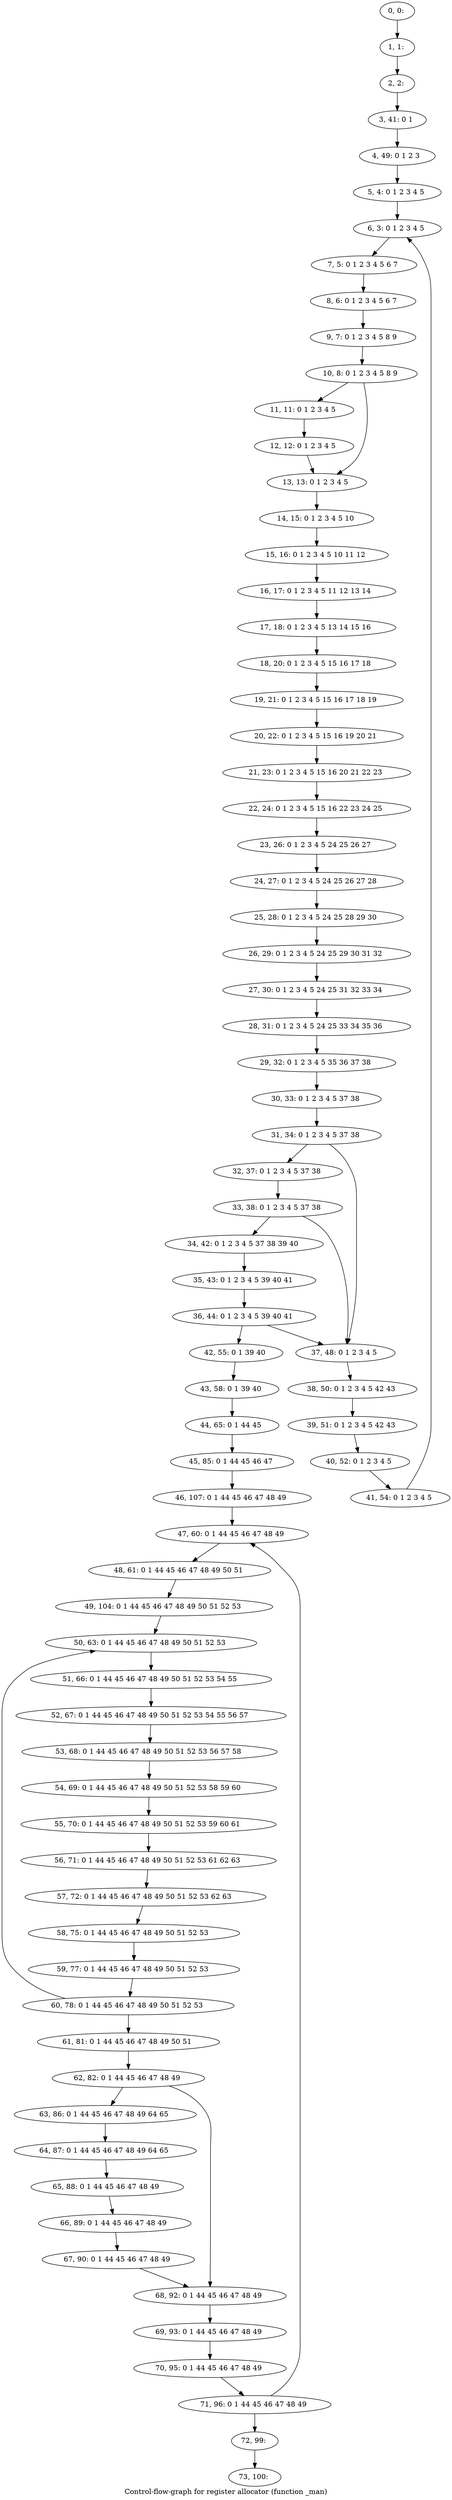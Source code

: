 digraph G {
graph [label="Control-flow-graph for register allocator (function _man)"]
0[label="0, 0: "];
1[label="1, 1: "];
2[label="2, 2: "];
3[label="3, 41: 0 1 "];
4[label="4, 49: 0 1 2 3 "];
5[label="5, 4: 0 1 2 3 4 5 "];
6[label="6, 3: 0 1 2 3 4 5 "];
7[label="7, 5: 0 1 2 3 4 5 6 7 "];
8[label="8, 6: 0 1 2 3 4 5 6 7 "];
9[label="9, 7: 0 1 2 3 4 5 8 9 "];
10[label="10, 8: 0 1 2 3 4 5 8 9 "];
11[label="11, 11: 0 1 2 3 4 5 "];
12[label="12, 12: 0 1 2 3 4 5 "];
13[label="13, 13: 0 1 2 3 4 5 "];
14[label="14, 15: 0 1 2 3 4 5 10 "];
15[label="15, 16: 0 1 2 3 4 5 10 11 12 "];
16[label="16, 17: 0 1 2 3 4 5 11 12 13 14 "];
17[label="17, 18: 0 1 2 3 4 5 13 14 15 16 "];
18[label="18, 20: 0 1 2 3 4 5 15 16 17 18 "];
19[label="19, 21: 0 1 2 3 4 5 15 16 17 18 19 "];
20[label="20, 22: 0 1 2 3 4 5 15 16 19 20 21 "];
21[label="21, 23: 0 1 2 3 4 5 15 16 20 21 22 23 "];
22[label="22, 24: 0 1 2 3 4 5 15 16 22 23 24 25 "];
23[label="23, 26: 0 1 2 3 4 5 24 25 26 27 "];
24[label="24, 27: 0 1 2 3 4 5 24 25 26 27 28 "];
25[label="25, 28: 0 1 2 3 4 5 24 25 28 29 30 "];
26[label="26, 29: 0 1 2 3 4 5 24 25 29 30 31 32 "];
27[label="27, 30: 0 1 2 3 4 5 24 25 31 32 33 34 "];
28[label="28, 31: 0 1 2 3 4 5 24 25 33 34 35 36 "];
29[label="29, 32: 0 1 2 3 4 5 35 36 37 38 "];
30[label="30, 33: 0 1 2 3 4 5 37 38 "];
31[label="31, 34: 0 1 2 3 4 5 37 38 "];
32[label="32, 37: 0 1 2 3 4 5 37 38 "];
33[label="33, 38: 0 1 2 3 4 5 37 38 "];
34[label="34, 42: 0 1 2 3 4 5 37 38 39 40 "];
35[label="35, 43: 0 1 2 3 4 5 39 40 41 "];
36[label="36, 44: 0 1 2 3 4 5 39 40 41 "];
37[label="37, 48: 0 1 2 3 4 5 "];
38[label="38, 50: 0 1 2 3 4 5 42 43 "];
39[label="39, 51: 0 1 2 3 4 5 42 43 "];
40[label="40, 52: 0 1 2 3 4 5 "];
41[label="41, 54: 0 1 2 3 4 5 "];
42[label="42, 55: 0 1 39 40 "];
43[label="43, 58: 0 1 39 40 "];
44[label="44, 65: 0 1 44 45 "];
45[label="45, 85: 0 1 44 45 46 47 "];
46[label="46, 107: 0 1 44 45 46 47 48 49 "];
47[label="47, 60: 0 1 44 45 46 47 48 49 "];
48[label="48, 61: 0 1 44 45 46 47 48 49 50 51 "];
49[label="49, 104: 0 1 44 45 46 47 48 49 50 51 52 53 "];
50[label="50, 63: 0 1 44 45 46 47 48 49 50 51 52 53 "];
51[label="51, 66: 0 1 44 45 46 47 48 49 50 51 52 53 54 55 "];
52[label="52, 67: 0 1 44 45 46 47 48 49 50 51 52 53 54 55 56 57 "];
53[label="53, 68: 0 1 44 45 46 47 48 49 50 51 52 53 56 57 58 "];
54[label="54, 69: 0 1 44 45 46 47 48 49 50 51 52 53 58 59 60 "];
55[label="55, 70: 0 1 44 45 46 47 48 49 50 51 52 53 59 60 61 "];
56[label="56, 71: 0 1 44 45 46 47 48 49 50 51 52 53 61 62 63 "];
57[label="57, 72: 0 1 44 45 46 47 48 49 50 51 52 53 62 63 "];
58[label="58, 75: 0 1 44 45 46 47 48 49 50 51 52 53 "];
59[label="59, 77: 0 1 44 45 46 47 48 49 50 51 52 53 "];
60[label="60, 78: 0 1 44 45 46 47 48 49 50 51 52 53 "];
61[label="61, 81: 0 1 44 45 46 47 48 49 50 51 "];
62[label="62, 82: 0 1 44 45 46 47 48 49 "];
63[label="63, 86: 0 1 44 45 46 47 48 49 64 65 "];
64[label="64, 87: 0 1 44 45 46 47 48 49 64 65 "];
65[label="65, 88: 0 1 44 45 46 47 48 49 "];
66[label="66, 89: 0 1 44 45 46 47 48 49 "];
67[label="67, 90: 0 1 44 45 46 47 48 49 "];
68[label="68, 92: 0 1 44 45 46 47 48 49 "];
69[label="69, 93: 0 1 44 45 46 47 48 49 "];
70[label="70, 95: 0 1 44 45 46 47 48 49 "];
71[label="71, 96: 0 1 44 45 46 47 48 49 "];
72[label="72, 99: "];
73[label="73, 100: "];
0->1 ;
1->2 ;
2->3 ;
3->4 ;
4->5 ;
5->6 ;
6->7 ;
7->8 ;
8->9 ;
9->10 ;
10->11 ;
10->13 ;
11->12 ;
12->13 ;
13->14 ;
14->15 ;
15->16 ;
16->17 ;
17->18 ;
18->19 ;
19->20 ;
20->21 ;
21->22 ;
22->23 ;
23->24 ;
24->25 ;
25->26 ;
26->27 ;
27->28 ;
28->29 ;
29->30 ;
30->31 ;
31->32 ;
31->37 ;
32->33 ;
33->34 ;
33->37 ;
34->35 ;
35->36 ;
36->37 ;
36->42 ;
37->38 ;
38->39 ;
39->40 ;
40->41 ;
41->6 ;
42->43 ;
43->44 ;
44->45 ;
45->46 ;
46->47 ;
47->48 ;
48->49 ;
49->50 ;
50->51 ;
51->52 ;
52->53 ;
53->54 ;
54->55 ;
55->56 ;
56->57 ;
57->58 ;
58->59 ;
59->60 ;
60->61 ;
60->50 ;
61->62 ;
62->63 ;
62->68 ;
63->64 ;
64->65 ;
65->66 ;
66->67 ;
67->68 ;
68->69 ;
69->70 ;
70->71 ;
71->72 ;
71->47 ;
72->73 ;
}
